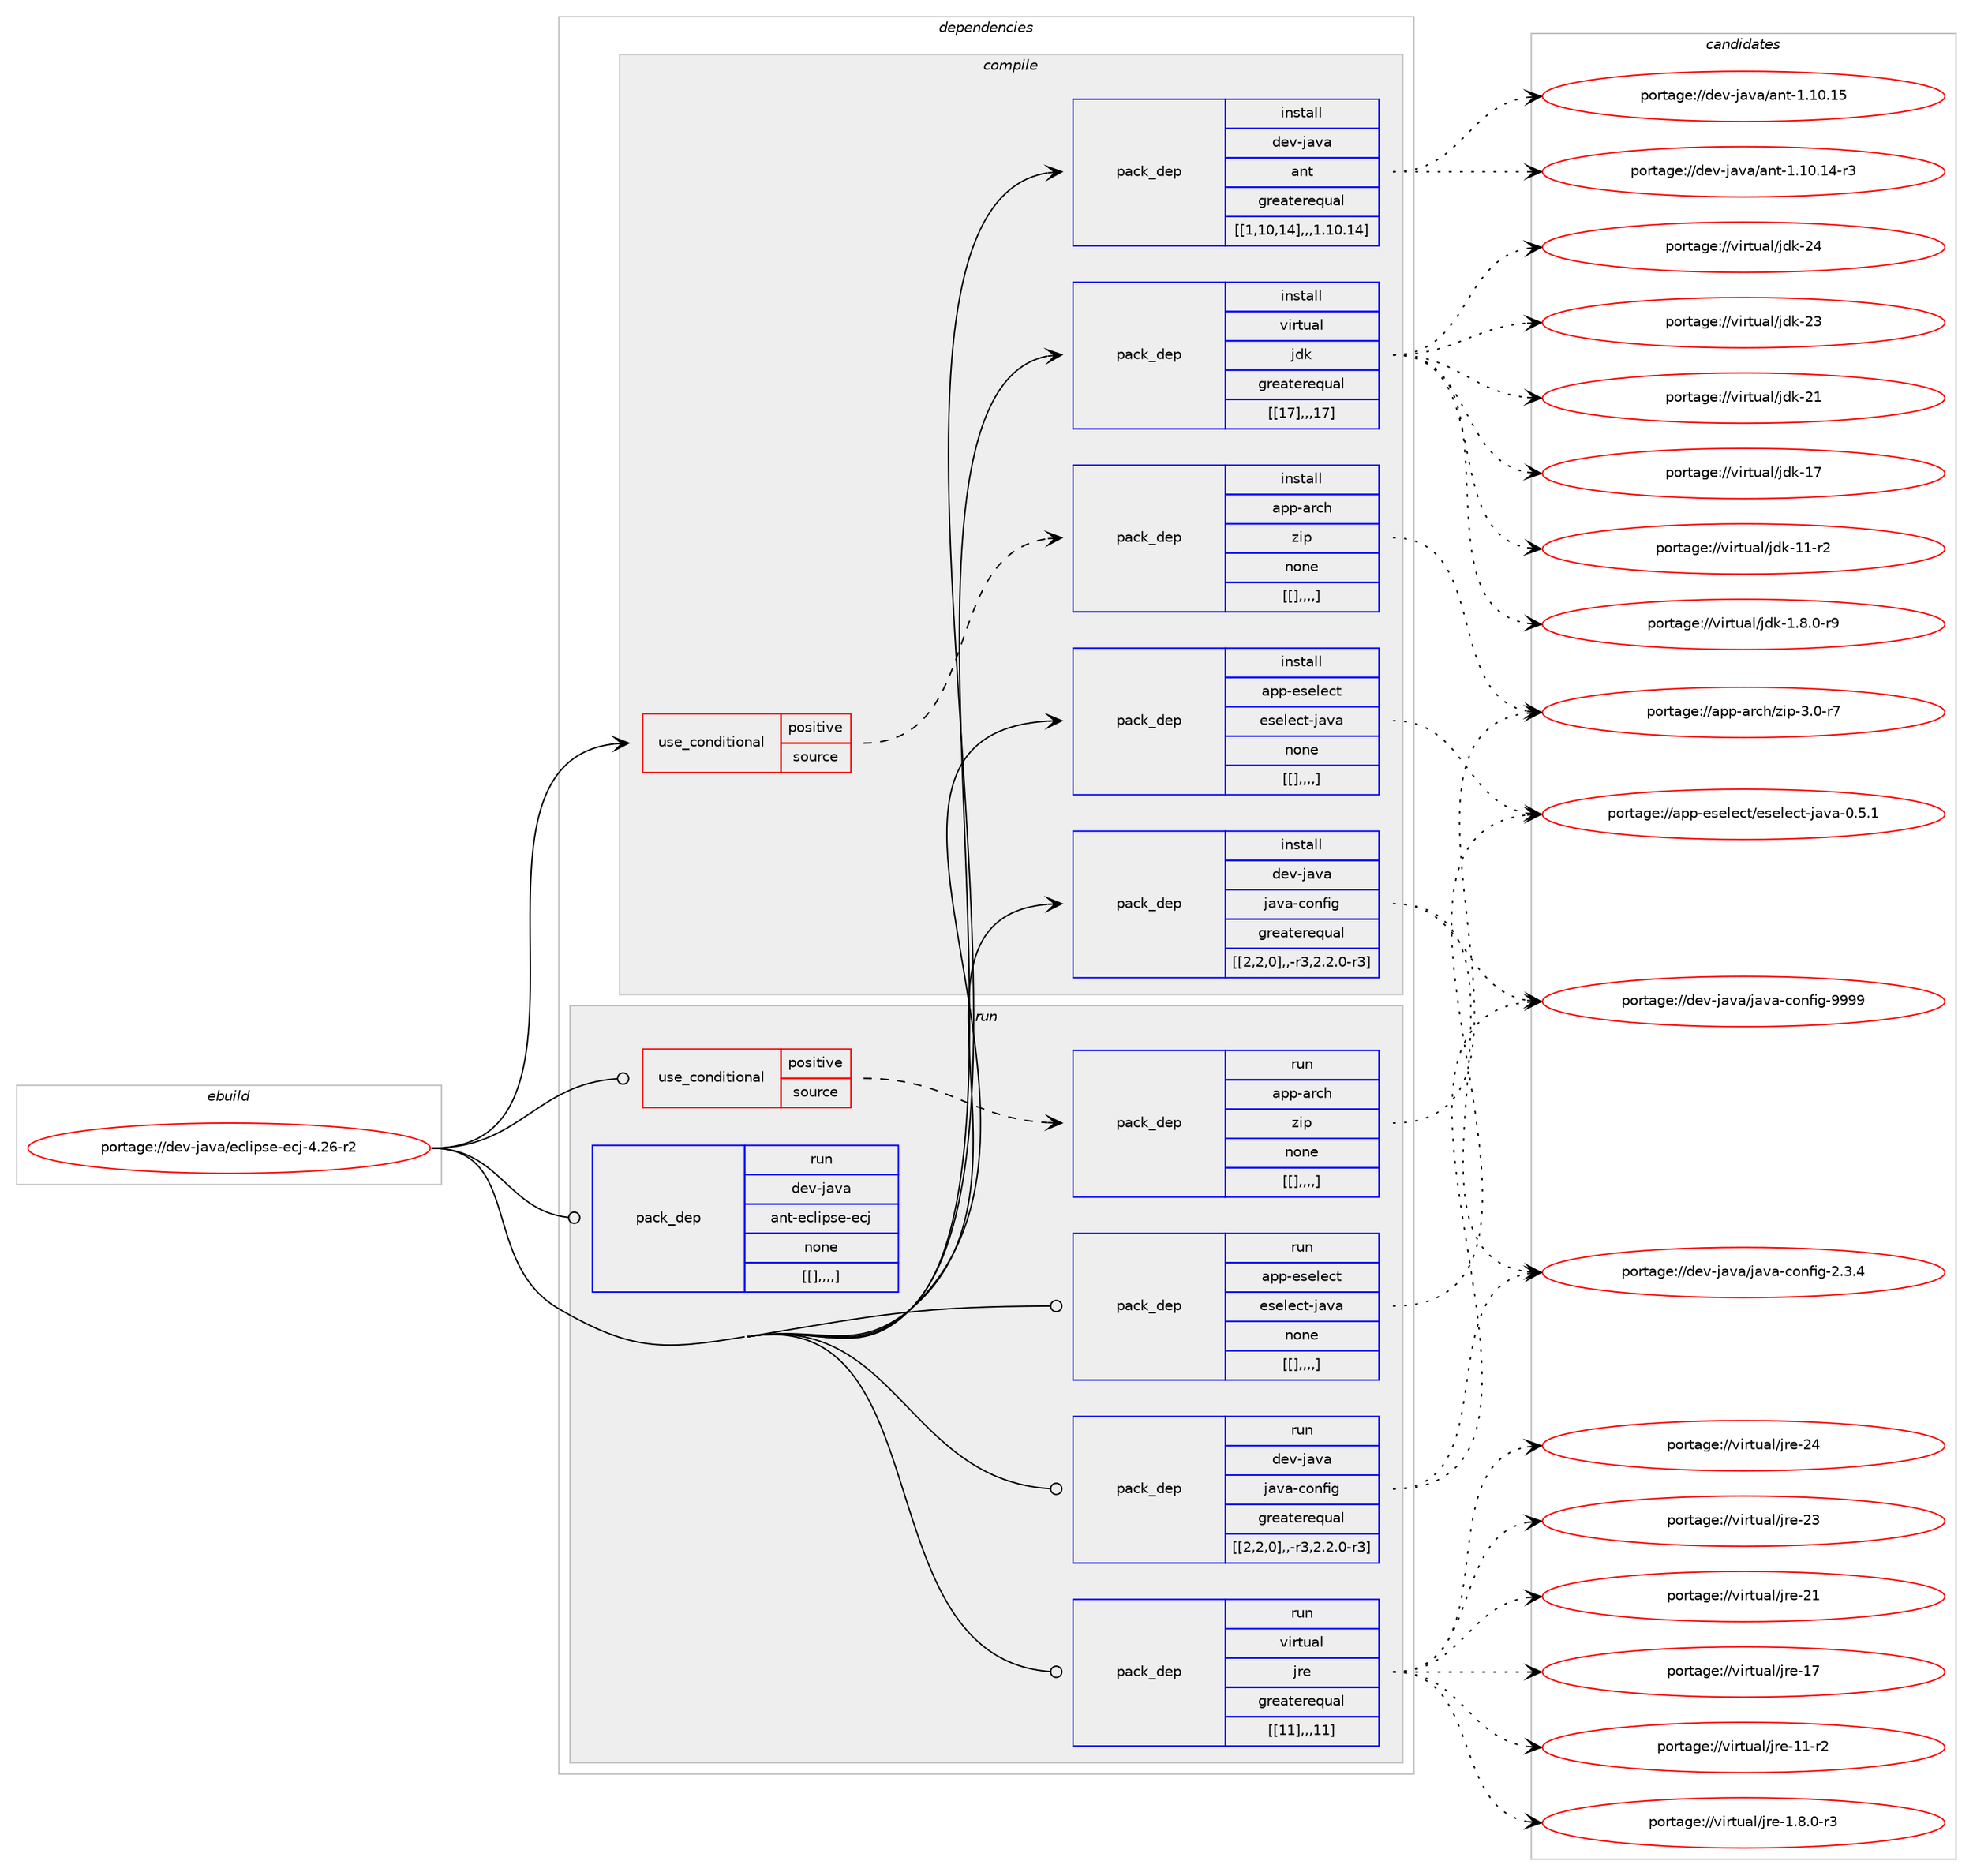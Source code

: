 digraph prolog {

# *************
# Graph options
# *************

newrank=true;
concentrate=true;
compound=true;
graph [rankdir=LR,fontname=Helvetica,fontsize=10,ranksep=1.5];#, ranksep=2.5, nodesep=0.2];
edge  [arrowhead=vee];
node  [fontname=Helvetica,fontsize=10];

# **********
# The ebuild
# **********

subgraph cluster_leftcol {
color=gray;
label=<<i>ebuild</i>>;
id [label="portage://dev-java/eclipse-ecj-4.26-r2", color=red, width=4, href="../dev-java/eclipse-ecj-4.26-r2.svg"];
}

# ****************
# The dependencies
# ****************

subgraph cluster_midcol {
color=gray;
label=<<i>dependencies</i>>;
subgraph cluster_compile {
fillcolor="#eeeeee";
style=filled;
label=<<i>compile</i>>;
subgraph cond23496 {
dependency97623 [label=<<TABLE BORDER="0" CELLBORDER="1" CELLSPACING="0" CELLPADDING="4"><TR><TD ROWSPAN="3" CELLPADDING="10">use_conditional</TD></TR><TR><TD>positive</TD></TR><TR><TD>source</TD></TR></TABLE>>, shape=none, color=red];
subgraph pack73009 {
dependency97680 [label=<<TABLE BORDER="0" CELLBORDER="1" CELLSPACING="0" CELLPADDING="4" WIDTH="220"><TR><TD ROWSPAN="6" CELLPADDING="30">pack_dep</TD></TR><TR><TD WIDTH="110">install</TD></TR><TR><TD>app-arch</TD></TR><TR><TD>zip</TD></TR><TR><TD>none</TD></TR><TR><TD>[[],,,,]</TD></TR></TABLE>>, shape=none, color=blue];
}
dependency97623:e -> dependency97680:w [weight=20,style="dashed",arrowhead="vee"];
}
id:e -> dependency97623:w [weight=20,style="solid",arrowhead="vee"];
subgraph pack73061 {
dependency97698 [label=<<TABLE BORDER="0" CELLBORDER="1" CELLSPACING="0" CELLPADDING="4" WIDTH="220"><TR><TD ROWSPAN="6" CELLPADDING="30">pack_dep</TD></TR><TR><TD WIDTH="110">install</TD></TR><TR><TD>app-eselect</TD></TR><TR><TD>eselect-java</TD></TR><TR><TD>none</TD></TR><TR><TD>[[],,,,]</TD></TR></TABLE>>, shape=none, color=blue];
}
id:e -> dependency97698:w [weight=20,style="solid",arrowhead="vee"];
subgraph pack73097 {
dependency97734 [label=<<TABLE BORDER="0" CELLBORDER="1" CELLSPACING="0" CELLPADDING="4" WIDTH="220"><TR><TD ROWSPAN="6" CELLPADDING="30">pack_dep</TD></TR><TR><TD WIDTH="110">install</TD></TR><TR><TD>dev-java</TD></TR><TR><TD>ant</TD></TR><TR><TD>greaterequal</TD></TR><TR><TD>[[1,10,14],,,1.10.14]</TD></TR></TABLE>>, shape=none, color=blue];
}
id:e -> dependency97734:w [weight=20,style="solid",arrowhead="vee"];
subgraph pack73101 {
dependency97754 [label=<<TABLE BORDER="0" CELLBORDER="1" CELLSPACING="0" CELLPADDING="4" WIDTH="220"><TR><TD ROWSPAN="6" CELLPADDING="30">pack_dep</TD></TR><TR><TD WIDTH="110">install</TD></TR><TR><TD>dev-java</TD></TR><TR><TD>java-config</TD></TR><TR><TD>greaterequal</TD></TR><TR><TD>[[2,2,0],,-r3,2.2.0-r3]</TD></TR></TABLE>>, shape=none, color=blue];
}
id:e -> dependency97754:w [weight=20,style="solid",arrowhead="vee"];
subgraph pack73129 {
dependency97804 [label=<<TABLE BORDER="0" CELLBORDER="1" CELLSPACING="0" CELLPADDING="4" WIDTH="220"><TR><TD ROWSPAN="6" CELLPADDING="30">pack_dep</TD></TR><TR><TD WIDTH="110">install</TD></TR><TR><TD>virtual</TD></TR><TR><TD>jdk</TD></TR><TR><TD>greaterequal</TD></TR><TR><TD>[[17],,,17]</TD></TR></TABLE>>, shape=none, color=blue];
}
id:e -> dependency97804:w [weight=20,style="solid",arrowhead="vee"];
}
subgraph cluster_compileandrun {
fillcolor="#eeeeee";
style=filled;
label=<<i>compile and run</i>>;
}
subgraph cluster_run {
fillcolor="#eeeeee";
style=filled;
label=<<i>run</i>>;
subgraph cond23529 {
dependency97839 [label=<<TABLE BORDER="0" CELLBORDER="1" CELLSPACING="0" CELLPADDING="4"><TR><TD ROWSPAN="3" CELLPADDING="10">use_conditional</TD></TR><TR><TD>positive</TD></TR><TR><TD>source</TD></TR></TABLE>>, shape=none, color=red];
subgraph pack73184 {
dependency97925 [label=<<TABLE BORDER="0" CELLBORDER="1" CELLSPACING="0" CELLPADDING="4" WIDTH="220"><TR><TD ROWSPAN="6" CELLPADDING="30">pack_dep</TD></TR><TR><TD WIDTH="110">run</TD></TR><TR><TD>app-arch</TD></TR><TR><TD>zip</TD></TR><TR><TD>none</TD></TR><TR><TD>[[],,,,]</TD></TR></TABLE>>, shape=none, color=blue];
}
dependency97839:e -> dependency97925:w [weight=20,style="dashed",arrowhead="vee"];
}
id:e -> dependency97839:w [weight=20,style="solid",arrowhead="odot"];
subgraph pack73258 {
dependency97933 [label=<<TABLE BORDER="0" CELLBORDER="1" CELLSPACING="0" CELLPADDING="4" WIDTH="220"><TR><TD ROWSPAN="6" CELLPADDING="30">pack_dep</TD></TR><TR><TD WIDTH="110">run</TD></TR><TR><TD>app-eselect</TD></TR><TR><TD>eselect-java</TD></TR><TR><TD>none</TD></TR><TR><TD>[[],,,,]</TD></TR></TABLE>>, shape=none, color=blue];
}
id:e -> dependency97933:w [weight=20,style="solid",arrowhead="odot"];
subgraph pack73260 {
dependency97964 [label=<<TABLE BORDER="0" CELLBORDER="1" CELLSPACING="0" CELLPADDING="4" WIDTH="220"><TR><TD ROWSPAN="6" CELLPADDING="30">pack_dep</TD></TR><TR><TD WIDTH="110">run</TD></TR><TR><TD>dev-java</TD></TR><TR><TD>java-config</TD></TR><TR><TD>greaterequal</TD></TR><TR><TD>[[2,2,0],,-r3,2.2.0-r3]</TD></TR></TABLE>>, shape=none, color=blue];
}
id:e -> dependency97964:w [weight=20,style="solid",arrowhead="odot"];
subgraph pack73280 {
dependency97984 [label=<<TABLE BORDER="0" CELLBORDER="1" CELLSPACING="0" CELLPADDING="4" WIDTH="220"><TR><TD ROWSPAN="6" CELLPADDING="30">pack_dep</TD></TR><TR><TD WIDTH="110">run</TD></TR><TR><TD>virtual</TD></TR><TR><TD>jre</TD></TR><TR><TD>greaterequal</TD></TR><TR><TD>[[11],,,11]</TD></TR></TABLE>>, shape=none, color=blue];
}
id:e -> dependency97984:w [weight=20,style="solid",arrowhead="odot"];
subgraph pack73299 {
dependency98096 [label=<<TABLE BORDER="0" CELLBORDER="1" CELLSPACING="0" CELLPADDING="4" WIDTH="220"><TR><TD ROWSPAN="6" CELLPADDING="30">pack_dep</TD></TR><TR><TD WIDTH="110">run</TD></TR><TR><TD>dev-java</TD></TR><TR><TD>ant-eclipse-ecj</TD></TR><TR><TD>none</TD></TR><TR><TD>[[],,,,]</TD></TR></TABLE>>, shape=none, color=blue];
}
id:e -> dependency98096:w [weight=20,style="solid",arrowhead="odot"];
}
}

# **************
# The candidates
# **************

subgraph cluster_choices {
rank=same;
color=gray;
label=<<i>candidates</i>>;

subgraph choice72632 {
color=black;
nodesep=1;
choice9711211245971149910447122105112455146484511455 [label="portage://app-arch/zip-3.0-r7", color=red, width=4,href="../app-arch/zip-3.0-r7.svg"];
dependency97680:e -> choice9711211245971149910447122105112455146484511455:w [style=dotted,weight="100"];
}
subgraph choice72635 {
color=black;
nodesep=1;
choice9711211245101115101108101991164710111510110810199116451069711897454846534649 [label="portage://app-eselect/eselect-java-0.5.1", color=red, width=4,href="../app-eselect/eselect-java-0.5.1.svg"];
dependency97698:e -> choice9711211245101115101108101991164710111510110810199116451069711897454846534649:w [style=dotted,weight="100"];
}
subgraph choice72637 {
color=black;
nodesep=1;
choice10010111845106971189747971101164549464948464953 [label="portage://dev-java/ant-1.10.15", color=red, width=4,href="../dev-java/ant-1.10.15.svg"];
choice100101118451069711897479711011645494649484649524511451 [label="portage://dev-java/ant-1.10.14-r3", color=red, width=4,href="../dev-java/ant-1.10.14-r3.svg"];
dependency97734:e -> choice10010111845106971189747971101164549464948464953:w [style=dotted,weight="100"];
dependency97734:e -> choice100101118451069711897479711011645494649484649524511451:w [style=dotted,weight="100"];
}
subgraph choice72685 {
color=black;
nodesep=1;
choice10010111845106971189747106971189745991111101021051034557575757 [label="portage://dev-java/java-config-9999", color=red, width=4,href="../dev-java/java-config-9999.svg"];
choice1001011184510697118974710697118974599111110102105103455046514652 [label="portage://dev-java/java-config-2.3.4", color=red, width=4,href="../dev-java/java-config-2.3.4.svg"];
dependency97754:e -> choice10010111845106971189747106971189745991111101021051034557575757:w [style=dotted,weight="100"];
dependency97754:e -> choice1001011184510697118974710697118974599111110102105103455046514652:w [style=dotted,weight="100"];
}
subgraph choice72690 {
color=black;
nodesep=1;
choice1181051141161179710847106100107455052 [label="portage://virtual/jdk-24", color=red, width=4,href="../virtual/jdk-24.svg"];
choice1181051141161179710847106100107455051 [label="portage://virtual/jdk-23", color=red, width=4,href="../virtual/jdk-23.svg"];
choice1181051141161179710847106100107455049 [label="portage://virtual/jdk-21", color=red, width=4,href="../virtual/jdk-21.svg"];
choice1181051141161179710847106100107454955 [label="portage://virtual/jdk-17", color=red, width=4,href="../virtual/jdk-17.svg"];
choice11810511411611797108471061001074549494511450 [label="portage://virtual/jdk-11-r2", color=red, width=4,href="../virtual/jdk-11-r2.svg"];
choice11810511411611797108471061001074549465646484511457 [label="portage://virtual/jdk-1.8.0-r9", color=red, width=4,href="../virtual/jdk-1.8.0-r9.svg"];
dependency97804:e -> choice1181051141161179710847106100107455052:w [style=dotted,weight="100"];
dependency97804:e -> choice1181051141161179710847106100107455051:w [style=dotted,weight="100"];
dependency97804:e -> choice1181051141161179710847106100107455049:w [style=dotted,weight="100"];
dependency97804:e -> choice1181051141161179710847106100107454955:w [style=dotted,weight="100"];
dependency97804:e -> choice11810511411611797108471061001074549494511450:w [style=dotted,weight="100"];
dependency97804:e -> choice11810511411611797108471061001074549465646484511457:w [style=dotted,weight="100"];
}
subgraph choice72743 {
color=black;
nodesep=1;
choice9711211245971149910447122105112455146484511455 [label="portage://app-arch/zip-3.0-r7", color=red, width=4,href="../app-arch/zip-3.0-r7.svg"];
dependency97925:e -> choice9711211245971149910447122105112455146484511455:w [style=dotted,weight="100"];
}
subgraph choice72745 {
color=black;
nodesep=1;
choice9711211245101115101108101991164710111510110810199116451069711897454846534649 [label="portage://app-eselect/eselect-java-0.5.1", color=red, width=4,href="../app-eselect/eselect-java-0.5.1.svg"];
dependency97933:e -> choice9711211245101115101108101991164710111510110810199116451069711897454846534649:w [style=dotted,weight="100"];
}
subgraph choice72759 {
color=black;
nodesep=1;
choice10010111845106971189747106971189745991111101021051034557575757 [label="portage://dev-java/java-config-9999", color=red, width=4,href="../dev-java/java-config-9999.svg"];
choice1001011184510697118974710697118974599111110102105103455046514652 [label="portage://dev-java/java-config-2.3.4", color=red, width=4,href="../dev-java/java-config-2.3.4.svg"];
dependency97964:e -> choice10010111845106971189747106971189745991111101021051034557575757:w [style=dotted,weight="100"];
dependency97964:e -> choice1001011184510697118974710697118974599111110102105103455046514652:w [style=dotted,weight="100"];
}
subgraph choice72760 {
color=black;
nodesep=1;
choice1181051141161179710847106114101455052 [label="portage://virtual/jre-24", color=red, width=4,href="../virtual/jre-24.svg"];
choice1181051141161179710847106114101455051 [label="portage://virtual/jre-23", color=red, width=4,href="../virtual/jre-23.svg"];
choice1181051141161179710847106114101455049 [label="portage://virtual/jre-21", color=red, width=4,href="../virtual/jre-21.svg"];
choice1181051141161179710847106114101454955 [label="portage://virtual/jre-17", color=red, width=4,href="../virtual/jre-17.svg"];
choice11810511411611797108471061141014549494511450 [label="portage://virtual/jre-11-r2", color=red, width=4,href="../virtual/jre-11-r2.svg"];
choice11810511411611797108471061141014549465646484511451 [label="portage://virtual/jre-1.8.0-r3", color=red, width=4,href="../virtual/jre-1.8.0-r3.svg"];
dependency97984:e -> choice1181051141161179710847106114101455052:w [style=dotted,weight="100"];
dependency97984:e -> choice1181051141161179710847106114101455051:w [style=dotted,weight="100"];
dependency97984:e -> choice1181051141161179710847106114101455049:w [style=dotted,weight="100"];
dependency97984:e -> choice1181051141161179710847106114101454955:w [style=dotted,weight="100"];
dependency97984:e -> choice11810511411611797108471061141014549494511450:w [style=dotted,weight="100"];
dependency97984:e -> choice11810511411611797108471061141014549465646484511451:w [style=dotted,weight="100"];
}
subgraph choice72766 {
color=black;
nodesep=1;
}
}

}
